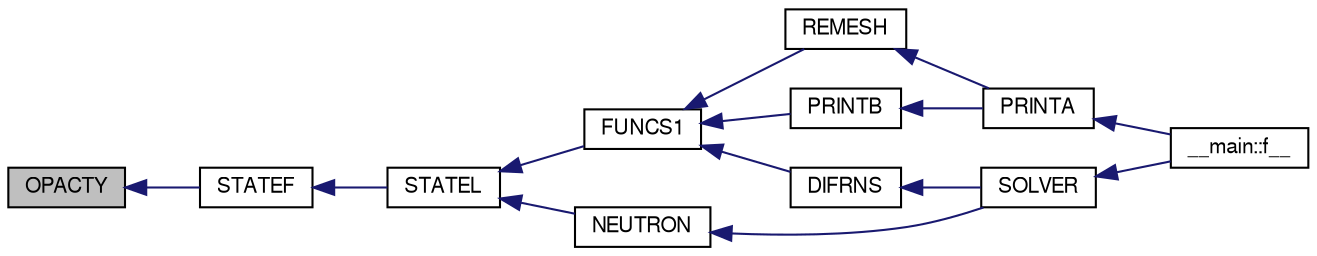digraph G
{
  edge [fontname="FreeSans",fontsize="10",labelfontname="FreeSans",labelfontsize="10"];
  node [fontname="FreeSans",fontsize="10",shape=record];
  rankdir=LR;
  Node1 [label="OPACTY",height=0.2,width=0.4,color="black", fillcolor="grey75", style="filled" fontcolor="black"];
  Node1 -> Node2 [dir=back,color="midnightblue",fontsize="10",style="solid",fontname="FreeSans"];
  Node2 [label="STATEF",height=0.2,width=0.4,color="black", fillcolor="white", style="filled",URL="$statef_8f.html#aef9263ee691a24244d7b4043ef5c32e8"];
  Node2 -> Node3 [dir=back,color="midnightblue",fontsize="10",style="solid",fontname="FreeSans"];
  Node3 [label="STATEL",height=0.2,width=0.4,color="black", fillcolor="white", style="filled",URL="$statel_8f.html#a77da1cfaae78dd64f83361c6d1f2d56f"];
  Node3 -> Node4 [dir=back,color="midnightblue",fontsize="10",style="solid",fontname="FreeSans"];
  Node4 [label="FUNCS1",height=0.2,width=0.4,color="black", fillcolor="white", style="filled",URL="$funcs1_8f.html#a823aa25095ced47754832afa9117994a"];
  Node4 -> Node5 [dir=back,color="midnightblue",fontsize="10",style="solid",fontname="FreeSans"];
  Node5 [label="DIFRNS",height=0.2,width=0.4,color="black", fillcolor="white", style="filled",URL="$difrns_8f.html#a8d0ce59a93ccaceca1de81643d6c2579"];
  Node5 -> Node6 [dir=back,color="midnightblue",fontsize="10",style="solid",fontname="FreeSans"];
  Node6 [label="SOLVER",height=0.2,width=0.4,color="black", fillcolor="white", style="filled",URL="$solver_8f.html#a08a1c323e11794598bcdb215243a2055"];
  Node6 -> Node7 [dir=back,color="midnightblue",fontsize="10",style="solid",fontname="FreeSans"];
  Node7 [label="__main::f__",height=0.2,width=0.4,color="black", fillcolor="white", style="filled",URL="$main_8f.html#ae83ca6745076513ebf744d3378720f23"];
  Node4 -> Node8 [dir=back,color="midnightblue",fontsize="10",style="solid",fontname="FreeSans"];
  Node8 [label="PRINTB",height=0.2,width=0.4,color="black", fillcolor="white", style="filled",URL="$printb_8f.html#aa84cd59593658bd5afe3681edf41ad12"];
  Node8 -> Node9 [dir=back,color="midnightblue",fontsize="10",style="solid",fontname="FreeSans"];
  Node9 [label="PRINTA",height=0.2,width=0.4,color="black", fillcolor="white", style="filled",URL="$printa_8f.html#a997190dd10f135334b9091735b7f77b8"];
  Node9 -> Node7 [dir=back,color="midnightblue",fontsize="10",style="solid",fontname="FreeSans"];
  Node4 -> Node10 [dir=back,color="midnightblue",fontsize="10",style="solid",fontname="FreeSans"];
  Node10 [label="REMESH",height=0.2,width=0.4,color="black", fillcolor="white", style="filled",URL="$remesh_8f.html#a1b871c6b51d95396e725b7318e6ab885"];
  Node10 -> Node9 [dir=back,color="midnightblue",fontsize="10",style="solid",fontname="FreeSans"];
  Node3 -> Node11 [dir=back,color="midnightblue",fontsize="10",style="solid",fontname="FreeSans"];
  Node11 [label="NEUTRON",height=0.2,width=0.4,color="black", fillcolor="white", style="filled",URL="$neutron_8f.html#a89ebfd2aa871c64527ac202c5c7ad218"];
  Node11 -> Node6 [dir=back,color="midnightblue",fontsize="10",style="solid",fontname="FreeSans"];
}
